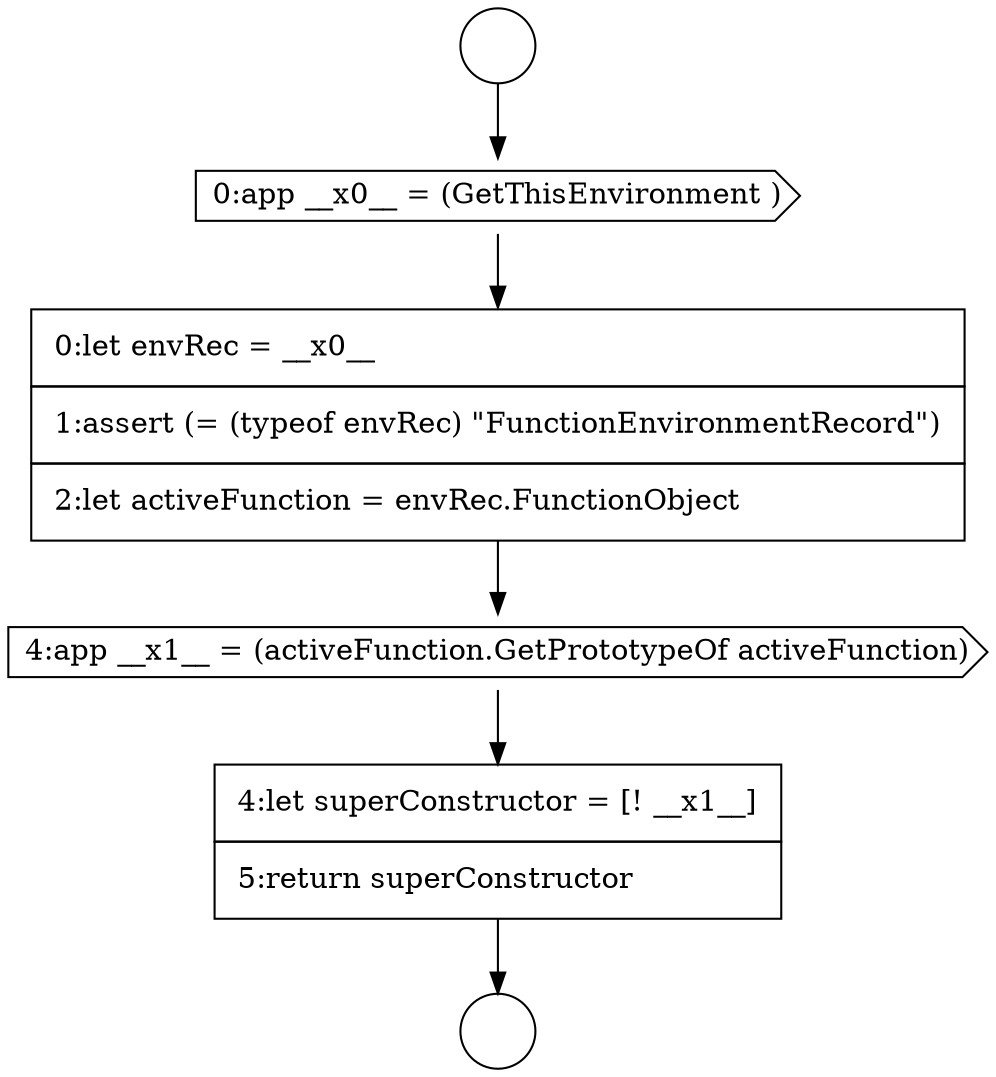 digraph {
  node4762 [shape=circle label=" " color="black" fillcolor="white" style=filled]
  node4766 [shape=cds, label=<<font color="black">4:app __x1__ = (activeFunction.GetPrototypeOf activeFunction)</font>> color="black" fillcolor="white" style=filled]
  node4765 [shape=none, margin=0, label=<<font color="black">
    <table border="0" cellborder="1" cellspacing="0" cellpadding="10">
      <tr><td align="left">0:let envRec = __x0__</td></tr>
      <tr><td align="left">1:assert (= (typeof envRec) &quot;FunctionEnvironmentRecord&quot;)</td></tr>
      <tr><td align="left">2:let activeFunction = envRec.FunctionObject</td></tr>
    </table>
  </font>> color="black" fillcolor="white" style=filled]
  node4764 [shape=cds, label=<<font color="black">0:app __x0__ = (GetThisEnvironment )</font>> color="black" fillcolor="white" style=filled]
  node4763 [shape=circle label=" " color="black" fillcolor="white" style=filled]
  node4767 [shape=none, margin=0, label=<<font color="black">
    <table border="0" cellborder="1" cellspacing="0" cellpadding="10">
      <tr><td align="left">4:let superConstructor = [! __x1__]</td></tr>
      <tr><td align="left">5:return superConstructor</td></tr>
    </table>
  </font>> color="black" fillcolor="white" style=filled]
  node4766 -> node4767 [ color="black"]
  node4767 -> node4763 [ color="black"]
  node4762 -> node4764 [ color="black"]
  node4765 -> node4766 [ color="black"]
  node4764 -> node4765 [ color="black"]
}
